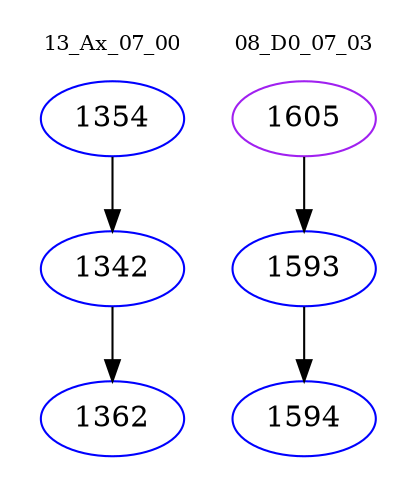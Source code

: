 digraph{
subgraph cluster_0 {
color = white
label = "13_Ax_07_00";
fontsize=10;
T0_1354 [label="1354", color="blue"]
T0_1354 -> T0_1342 [color="black"]
T0_1342 [label="1342", color="blue"]
T0_1342 -> T0_1362 [color="black"]
T0_1362 [label="1362", color="blue"]
}
subgraph cluster_1 {
color = white
label = "08_D0_07_03";
fontsize=10;
T1_1605 [label="1605", color="purple"]
T1_1605 -> T1_1593 [color="black"]
T1_1593 [label="1593", color="blue"]
T1_1593 -> T1_1594 [color="black"]
T1_1594 [label="1594", color="blue"]
}
}
